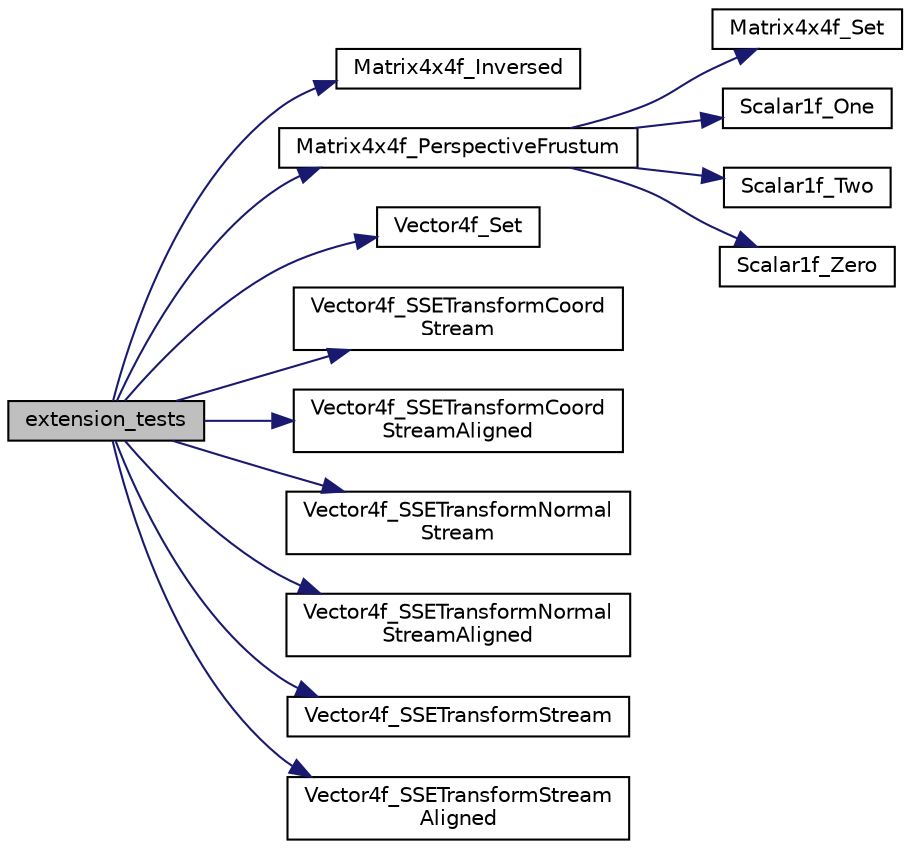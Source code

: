 digraph "extension_tests"
{
 // LATEX_PDF_SIZE
  edge [fontname="Helvetica",fontsize="10",labelfontname="Helvetica",labelfontsize="10"];
  node [fontname="Helvetica",fontsize="10",shape=record];
  rankdir="LR";
  Node1 [label="extension_tests",height=0.2,width=0.4,color="black", fillcolor="grey75", style="filled", fontcolor="black",tooltip=" "];
  Node1 -> Node2 [color="midnightblue",fontsize="10",style="solid",fontname="Helvetica"];
  Node2 [label="Matrix4x4f_Inversed",height=0.2,width=0.4,color="black", fillcolor="white", style="filled",URL="$maths3d__ext_8h.html#a0f859fe03f21ffcf0c4994d4415b41eb",tooltip=" "];
  Node1 -> Node3 [color="midnightblue",fontsize="10",style="solid",fontname="Helvetica"];
  Node3 [label="Matrix4x4f_PerspectiveFrustum",height=0.2,width=0.4,color="black", fillcolor="white", style="filled",URL="$maths3d_8h.html#a09e24e35e45ae0838ac9b60177164d8e",tooltip=" "];
  Node3 -> Node4 [color="midnightblue",fontsize="10",style="solid",fontname="Helvetica"];
  Node4 [label="Matrix4x4f_Set",height=0.2,width=0.4,color="black", fillcolor="white", style="filled",URL="$maths3d_8h.html#a0e389dd6c80ea3d67dca4280855af2b2",tooltip=" "];
  Node3 -> Node5 [color="midnightblue",fontsize="10",style="solid",fontname="Helvetica"];
  Node5 [label="Scalar1f_One",height=0.2,width=0.4,color="black", fillcolor="white", style="filled",URL="$maths3d_8h.html#a7d18c307128606532d069a5fc8e9effe",tooltip=" "];
  Node3 -> Node6 [color="midnightblue",fontsize="10",style="solid",fontname="Helvetica"];
  Node6 [label="Scalar1f_Two",height=0.2,width=0.4,color="black", fillcolor="white", style="filled",URL="$maths3d_8h.html#a791539fd7b912c66a12b8049bc5c37cb",tooltip=" "];
  Node3 -> Node7 [color="midnightblue",fontsize="10",style="solid",fontname="Helvetica"];
  Node7 [label="Scalar1f_Zero",height=0.2,width=0.4,color="black", fillcolor="white", style="filled",URL="$maths3d_8h.html#a23076d13621d19b8faf6760896a64270",tooltip=" "];
  Node1 -> Node8 [color="midnightblue",fontsize="10",style="solid",fontname="Helvetica"];
  Node8 [label="Vector4f_Set",height=0.2,width=0.4,color="black", fillcolor="white", style="filled",URL="$maths3d_8h.html#ae4a4af082482c7992d487d2f709a1d4b",tooltip=" "];
  Node1 -> Node9 [color="midnightblue",fontsize="10",style="solid",fontname="Helvetica"];
  Node9 [label="Vector4f_SSETransformCoord\lStream",height=0.2,width=0.4,color="black", fillcolor="white", style="filled",URL="$maths3d__ext_8h.html#a497e68ef74d169c80b8b059389b44d0d",tooltip=" "];
  Node1 -> Node10 [color="midnightblue",fontsize="10",style="solid",fontname="Helvetica"];
  Node10 [label="Vector4f_SSETransformCoord\lStreamAligned",height=0.2,width=0.4,color="black", fillcolor="white", style="filled",URL="$maths3d__ext_8h.html#a5919f0c49d84c8282b84174d1ec30e68",tooltip=" "];
  Node1 -> Node11 [color="midnightblue",fontsize="10",style="solid",fontname="Helvetica"];
  Node11 [label="Vector4f_SSETransformNormal\lStream",height=0.2,width=0.4,color="black", fillcolor="white", style="filled",URL="$maths3d__ext_8h.html#ab2ffc468787d3dff7bc736dac452b460",tooltip=" "];
  Node1 -> Node12 [color="midnightblue",fontsize="10",style="solid",fontname="Helvetica"];
  Node12 [label="Vector4f_SSETransformNormal\lStreamAligned",height=0.2,width=0.4,color="black", fillcolor="white", style="filled",URL="$maths3d__ext_8h.html#a414b25cb2664145c399ed71dbfa13718",tooltip=" "];
  Node1 -> Node13 [color="midnightblue",fontsize="10",style="solid",fontname="Helvetica"];
  Node13 [label="Vector4f_SSETransformStream",height=0.2,width=0.4,color="black", fillcolor="white", style="filled",URL="$maths3d__ext_8h.html#a0264cb82092555148becb139fac6feae",tooltip=" "];
  Node1 -> Node14 [color="midnightblue",fontsize="10",style="solid",fontname="Helvetica"];
  Node14 [label="Vector4f_SSETransformStream\lAligned",height=0.2,width=0.4,color="black", fillcolor="white", style="filled",URL="$maths3d__ext_8h.html#a067b1ead0fad3513f28cfa3fadf473ae",tooltip=" "];
}
